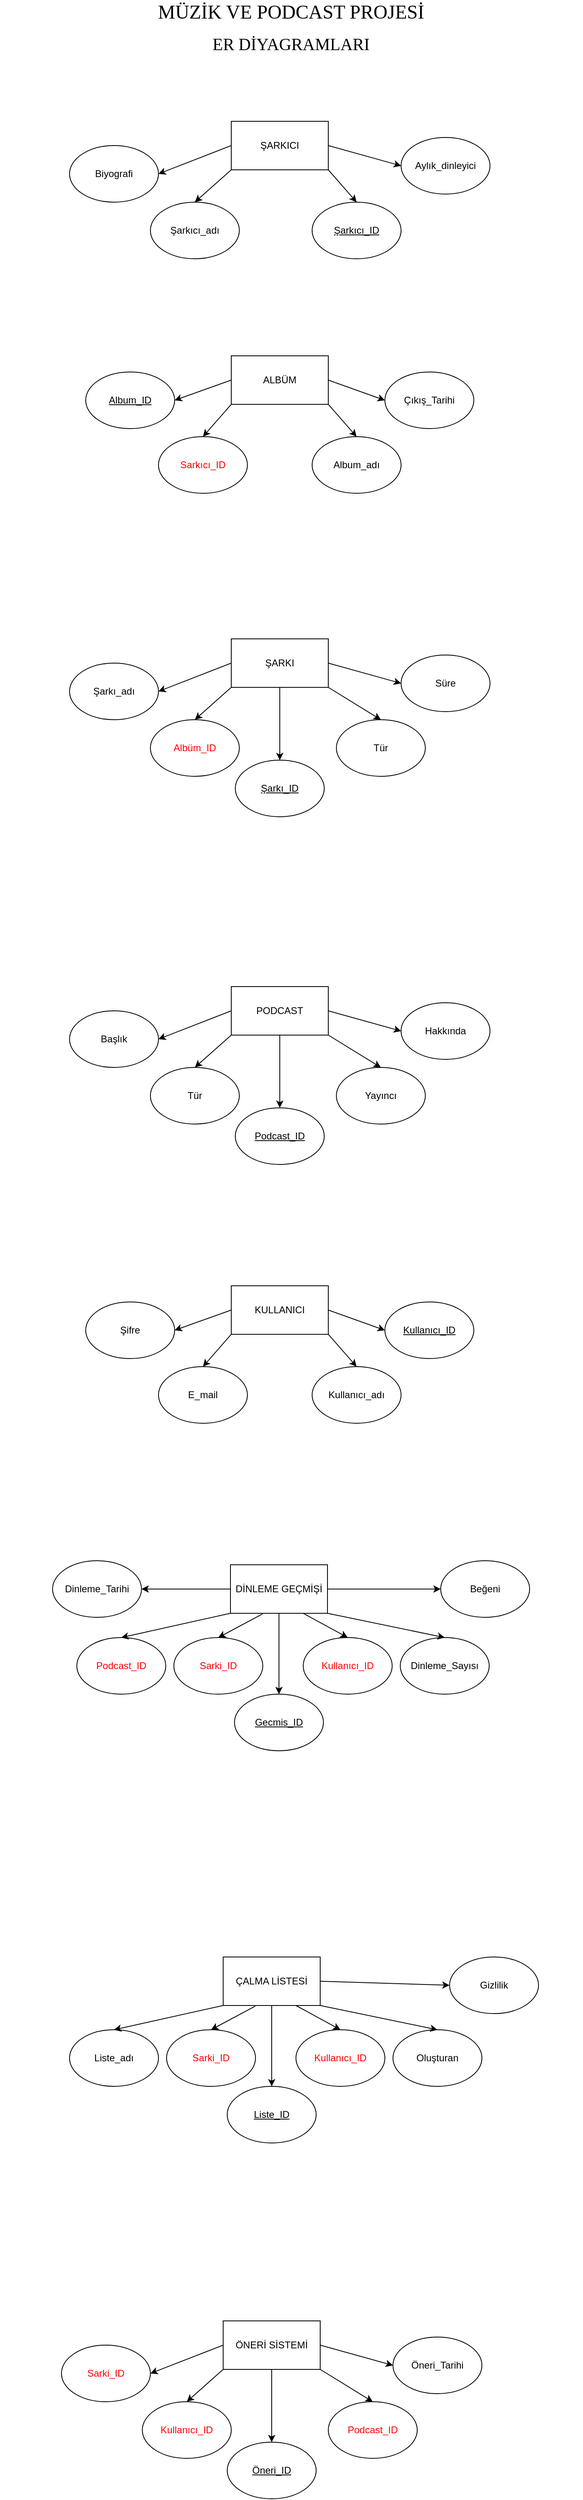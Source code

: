 <mxfile version="27.0.5">
  <diagram name="Sayfa -1" id="Fi6pP0G8A5t9e3pWdJhl">
    <mxGraphModel dx="939" dy="1380" grid="1" gridSize="10" guides="1" tooltips="1" connect="1" arrows="1" fold="1" page="1" pageScale="1" pageWidth="827" pageHeight="1169" math="0" shadow="0">
      <root>
        <mxCell id="0" />
        <mxCell id="1" parent="0" />
        <mxCell id="GQyiRIx8htHbgeyuX6UJ-1" value="KULLANICI" style="rounded=0;whiteSpace=wrap;html=1;" parent="1" vertex="1">
          <mxGeometry x="340" y="1620" width="120" height="60" as="geometry" />
        </mxCell>
        <mxCell id="GQyiRIx8htHbgeyuX6UJ-2" value="&lt;font face=&quot;Times New Roman&quot;&gt;&lt;span style=&quot;font-size: 24px;&quot;&gt;MÜZİK VE PODCAST PROJESİ&lt;/span&gt;&lt;/font&gt;" style="text;html=1;align=center;verticalAlign=middle;whiteSpace=wrap;rounded=0;" parent="1" vertex="1">
          <mxGeometry x="54" y="30" width="720" height="30" as="geometry" />
        </mxCell>
        <mxCell id="GQyiRIx8htHbgeyuX6UJ-3" value="" style="endArrow=classic;html=1;rounded=0;exitX=1;exitY=0.5;exitDx=0;exitDy=0;entryX=0;entryY=0.5;entryDx=0;entryDy=0;" parent="1" source="GQyiRIx8htHbgeyuX6UJ-1" target="GQyiRIx8htHbgeyuX6UJ-4" edge="1">
          <mxGeometry width="50" height="50" relative="1" as="geometry">
            <mxPoint x="450" y="1730" as="sourcePoint" />
            <mxPoint x="510" y="1720" as="targetPoint" />
          </mxGeometry>
        </mxCell>
        <mxCell id="GQyiRIx8htHbgeyuX6UJ-4" value="&lt;u&gt;Kullanıcı_ID&lt;/u&gt;" style="ellipse;whiteSpace=wrap;html=1;" parent="1" vertex="1">
          <mxGeometry x="530" y="1640" width="110" height="70" as="geometry" />
        </mxCell>
        <mxCell id="GQyiRIx8htHbgeyuX6UJ-5" value="Kullanıcı_adı" style="ellipse;whiteSpace=wrap;html=1;" parent="1" vertex="1">
          <mxGeometry x="440" y="1720" width="110" height="70" as="geometry" />
        </mxCell>
        <mxCell id="GQyiRIx8htHbgeyuX6UJ-6" value="E_mail" style="ellipse;whiteSpace=wrap;html=1;" parent="1" vertex="1">
          <mxGeometry x="250" y="1720" width="110" height="70" as="geometry" />
        </mxCell>
        <mxCell id="GQyiRIx8htHbgeyuX6UJ-7" value="" style="endArrow=classic;html=1;rounded=0;exitX=1;exitY=1;exitDx=0;exitDy=0;entryX=0.5;entryY=0;entryDx=0;entryDy=0;" parent="1" source="GQyiRIx8htHbgeyuX6UJ-1" target="GQyiRIx8htHbgeyuX6UJ-5" edge="1">
          <mxGeometry width="50" height="50" relative="1" as="geometry">
            <mxPoint x="470" y="1690" as="sourcePoint" />
            <mxPoint x="545" y="1730" as="targetPoint" />
          </mxGeometry>
        </mxCell>
        <mxCell id="GQyiRIx8htHbgeyuX6UJ-8" value="" style="endArrow=classic;html=1;rounded=0;exitX=0;exitY=1;exitDx=0;exitDy=0;entryX=0.5;entryY=0;entryDx=0;entryDy=0;" parent="1" source="GQyiRIx8htHbgeyuX6UJ-1" target="GQyiRIx8htHbgeyuX6UJ-6" edge="1">
          <mxGeometry width="50" height="50" relative="1" as="geometry">
            <mxPoint x="410" y="1690" as="sourcePoint" />
            <mxPoint x="410" y="1730" as="targetPoint" />
          </mxGeometry>
        </mxCell>
        <mxCell id="GQyiRIx8htHbgeyuX6UJ-9" value="Şifre" style="ellipse;whiteSpace=wrap;html=1;" parent="1" vertex="1">
          <mxGeometry x="160" y="1640" width="110" height="70" as="geometry" />
        </mxCell>
        <mxCell id="GQyiRIx8htHbgeyuX6UJ-10" value="" style="endArrow=classic;html=1;rounded=0;exitX=0;exitY=0.5;exitDx=0;exitDy=0;entryX=1;entryY=0.5;entryDx=0;entryDy=0;" parent="1" source="GQyiRIx8htHbgeyuX6UJ-1" target="GQyiRIx8htHbgeyuX6UJ-9" edge="1">
          <mxGeometry width="50" height="50" relative="1" as="geometry">
            <mxPoint x="350" y="1690" as="sourcePoint" />
            <mxPoint x="275" y="1730" as="targetPoint" />
          </mxGeometry>
        </mxCell>
        <mxCell id="GQyiRIx8htHbgeyuX6UJ-11" value="ŞARKICI" style="rounded=0;whiteSpace=wrap;html=1;" parent="1" vertex="1">
          <mxGeometry x="340" y="180" width="120" height="60" as="geometry" />
        </mxCell>
        <mxCell id="GQyiRIx8htHbgeyuX6UJ-12" value="&lt;u&gt;Şarkıcı_ID&lt;/u&gt;" style="ellipse;whiteSpace=wrap;html=1;" parent="1" vertex="1">
          <mxGeometry x="440" y="280" width="110" height="70" as="geometry" />
        </mxCell>
        <mxCell id="GQyiRIx8htHbgeyuX6UJ-13" value="" style="endArrow=classic;html=1;rounded=0;exitX=1;exitY=1;exitDx=0;exitDy=0;entryX=0.5;entryY=0;entryDx=0;entryDy=0;" parent="1" source="GQyiRIx8htHbgeyuX6UJ-11" target="GQyiRIx8htHbgeyuX6UJ-12" edge="1">
          <mxGeometry width="50" height="50" relative="1" as="geometry">
            <mxPoint x="470" y="-10" as="sourcePoint" />
            <mxPoint x="505" y="30" as="targetPoint" />
          </mxGeometry>
        </mxCell>
        <mxCell id="GQyiRIx8htHbgeyuX6UJ-14" value="Şarkıcı_adı" style="ellipse;whiteSpace=wrap;html=1;" parent="1" vertex="1">
          <mxGeometry x="240" y="280" width="110" height="70" as="geometry" />
        </mxCell>
        <mxCell id="GQyiRIx8htHbgeyuX6UJ-15" value="Biyografi" style="ellipse;whiteSpace=wrap;html=1;" parent="1" vertex="1">
          <mxGeometry x="140" y="210" width="110" height="70" as="geometry" />
        </mxCell>
        <mxCell id="GQyiRIx8htHbgeyuX6UJ-16" value="" style="endArrow=classic;html=1;rounded=0;exitX=0;exitY=1;exitDx=0;exitDy=0;entryX=0.5;entryY=0;entryDx=0;entryDy=0;" parent="1" source="GQyiRIx8htHbgeyuX6UJ-11" target="GQyiRIx8htHbgeyuX6UJ-14" edge="1">
          <mxGeometry width="50" height="50" relative="1" as="geometry">
            <mxPoint x="470" y="250" as="sourcePoint" />
            <mxPoint x="518" y="287" as="targetPoint" />
          </mxGeometry>
        </mxCell>
        <mxCell id="GQyiRIx8htHbgeyuX6UJ-17" value="" style="endArrow=classic;html=1;rounded=0;exitX=0;exitY=0.5;exitDx=0;exitDy=0;entryX=1;entryY=0.5;entryDx=0;entryDy=0;" parent="1" source="GQyiRIx8htHbgeyuX6UJ-11" target="GQyiRIx8htHbgeyuX6UJ-15" edge="1">
          <mxGeometry width="50" height="50" relative="1" as="geometry">
            <mxPoint x="350" y="250" as="sourcePoint" />
            <mxPoint x="305" y="290" as="targetPoint" />
          </mxGeometry>
        </mxCell>
        <mxCell id="GQyiRIx8htHbgeyuX6UJ-18" value="Aylık_dinleyici" style="ellipse;whiteSpace=wrap;html=1;" parent="1" vertex="1">
          <mxGeometry x="550" y="200" width="110" height="70" as="geometry" />
        </mxCell>
        <mxCell id="GQyiRIx8htHbgeyuX6UJ-19" value="" style="endArrow=classic;html=1;rounded=0;exitX=1;exitY=0.5;exitDx=0;exitDy=0;entryX=0;entryY=0.5;entryDx=0;entryDy=0;" parent="1" source="GQyiRIx8htHbgeyuX6UJ-11" target="GQyiRIx8htHbgeyuX6UJ-18" edge="1">
          <mxGeometry width="50" height="50" relative="1" as="geometry">
            <mxPoint x="470" y="250" as="sourcePoint" />
            <mxPoint x="505" y="290" as="targetPoint" />
          </mxGeometry>
        </mxCell>
        <mxCell id="GQyiRIx8htHbgeyuX6UJ-20" value="ŞARKI" style="rounded=0;whiteSpace=wrap;html=1;" parent="1" vertex="1">
          <mxGeometry x="340" y="820" width="120" height="60" as="geometry" />
        </mxCell>
        <mxCell id="GQyiRIx8htHbgeyuX6UJ-21" value="&lt;u&gt;Şarkı_ID&lt;/u&gt;" style="ellipse;whiteSpace=wrap;html=1;" parent="1" vertex="1">
          <mxGeometry x="345" y="970" width="110" height="70" as="geometry" />
        </mxCell>
        <mxCell id="GQyiRIx8htHbgeyuX6UJ-22" value="" style="endArrow=classic;html=1;rounded=0;exitX=0.5;exitY=1;exitDx=0;exitDy=0;entryX=0.5;entryY=0;entryDx=0;entryDy=0;" parent="1" source="GQyiRIx8htHbgeyuX6UJ-20" target="GQyiRIx8htHbgeyuX6UJ-21" edge="1">
          <mxGeometry width="50" height="50" relative="1" as="geometry">
            <mxPoint x="470" y="630" as="sourcePoint" />
            <mxPoint x="505" y="670" as="targetPoint" />
          </mxGeometry>
        </mxCell>
        <mxCell id="GQyiRIx8htHbgeyuX6UJ-23" value="&lt;font style=&quot;color: rgb(255, 0, 0);&quot;&gt;Albüm_ID&lt;/font&gt;" style="ellipse;whiteSpace=wrap;html=1;" parent="1" vertex="1">
          <mxGeometry x="240" y="920" width="110" height="70" as="geometry" />
        </mxCell>
        <mxCell id="GQyiRIx8htHbgeyuX6UJ-24" value="Şarkı_adı" style="ellipse;whiteSpace=wrap;html=1;" parent="1" vertex="1">
          <mxGeometry x="140" y="850" width="110" height="70" as="geometry" />
        </mxCell>
        <mxCell id="GQyiRIx8htHbgeyuX6UJ-25" value="" style="endArrow=classic;html=1;rounded=0;exitX=0;exitY=1;exitDx=0;exitDy=0;entryX=0.5;entryY=0;entryDx=0;entryDy=0;" parent="1" source="GQyiRIx8htHbgeyuX6UJ-20" target="GQyiRIx8htHbgeyuX6UJ-23" edge="1">
          <mxGeometry width="50" height="50" relative="1" as="geometry">
            <mxPoint x="470" y="890" as="sourcePoint" />
            <mxPoint x="518" y="927" as="targetPoint" />
          </mxGeometry>
        </mxCell>
        <mxCell id="GQyiRIx8htHbgeyuX6UJ-26" value="" style="endArrow=classic;html=1;rounded=0;exitX=0;exitY=0.5;exitDx=0;exitDy=0;entryX=1;entryY=0.5;entryDx=0;entryDy=0;" parent="1" source="GQyiRIx8htHbgeyuX6UJ-20" target="GQyiRIx8htHbgeyuX6UJ-24" edge="1">
          <mxGeometry width="50" height="50" relative="1" as="geometry">
            <mxPoint x="350" y="890" as="sourcePoint" />
            <mxPoint x="305" y="930" as="targetPoint" />
          </mxGeometry>
        </mxCell>
        <mxCell id="GQyiRIx8htHbgeyuX6UJ-27" value="Süre" style="ellipse;whiteSpace=wrap;html=1;" parent="1" vertex="1">
          <mxGeometry x="550" y="840" width="110" height="70" as="geometry" />
        </mxCell>
        <mxCell id="GQyiRIx8htHbgeyuX6UJ-28" value="" style="endArrow=classic;html=1;rounded=0;exitX=1;exitY=0.5;exitDx=0;exitDy=0;entryX=0;entryY=0.5;entryDx=0;entryDy=0;" parent="1" source="GQyiRIx8htHbgeyuX6UJ-20" target="GQyiRIx8htHbgeyuX6UJ-27" edge="1">
          <mxGeometry width="50" height="50" relative="1" as="geometry">
            <mxPoint x="470" y="890" as="sourcePoint" />
            <mxPoint x="505" y="930" as="targetPoint" />
          </mxGeometry>
        </mxCell>
        <mxCell id="GQyiRIx8htHbgeyuX6UJ-29" value="Tür" style="ellipse;whiteSpace=wrap;html=1;" parent="1" vertex="1">
          <mxGeometry x="470" y="920" width="110" height="70" as="geometry" />
        </mxCell>
        <mxCell id="GQyiRIx8htHbgeyuX6UJ-30" value="" style="endArrow=classic;html=1;rounded=0;exitX=1;exitY=1;exitDx=0;exitDy=0;entryX=0.5;entryY=0;entryDx=0;entryDy=0;" parent="1" source="GQyiRIx8htHbgeyuX6UJ-20" target="GQyiRIx8htHbgeyuX6UJ-29" edge="1">
          <mxGeometry width="50" height="50" relative="1" as="geometry">
            <mxPoint x="470" y="860" as="sourcePoint" />
            <mxPoint x="560" y="885" as="targetPoint" />
          </mxGeometry>
        </mxCell>
        <mxCell id="GQyiRIx8htHbgeyuX6UJ-31" value="PODCAST" style="rounded=0;whiteSpace=wrap;html=1;" parent="1" vertex="1">
          <mxGeometry x="340" y="1250" width="120" height="60" as="geometry" />
        </mxCell>
        <mxCell id="GQyiRIx8htHbgeyuX6UJ-32" value="&lt;u&gt;Podcast_ID&lt;/u&gt;" style="ellipse;whiteSpace=wrap;html=1;" parent="1" vertex="1">
          <mxGeometry x="345" y="1400" width="110" height="70" as="geometry" />
        </mxCell>
        <mxCell id="GQyiRIx8htHbgeyuX6UJ-33" value="" style="endArrow=classic;html=1;rounded=0;exitX=0.5;exitY=1;exitDx=0;exitDy=0;entryX=0.5;entryY=0;entryDx=0;entryDy=0;" parent="1" source="GQyiRIx8htHbgeyuX6UJ-31" target="GQyiRIx8htHbgeyuX6UJ-32" edge="1">
          <mxGeometry width="50" height="50" relative="1" as="geometry">
            <mxPoint x="470" y="1060" as="sourcePoint" />
            <mxPoint x="505" y="1100" as="targetPoint" />
          </mxGeometry>
        </mxCell>
        <mxCell id="GQyiRIx8htHbgeyuX6UJ-34" value="&lt;font style=&quot;color: rgb(0, 0, 0);&quot;&gt;Tür&lt;/font&gt;" style="ellipse;whiteSpace=wrap;html=1;" parent="1" vertex="1">
          <mxGeometry x="240" y="1350" width="110" height="70" as="geometry" />
        </mxCell>
        <mxCell id="GQyiRIx8htHbgeyuX6UJ-35" value="Başlık" style="ellipse;whiteSpace=wrap;html=1;" parent="1" vertex="1">
          <mxGeometry x="140" y="1280" width="110" height="70" as="geometry" />
        </mxCell>
        <mxCell id="GQyiRIx8htHbgeyuX6UJ-36" value="" style="endArrow=classic;html=1;rounded=0;exitX=0;exitY=1;exitDx=0;exitDy=0;entryX=0.5;entryY=0;entryDx=0;entryDy=0;" parent="1" source="GQyiRIx8htHbgeyuX6UJ-31" target="GQyiRIx8htHbgeyuX6UJ-34" edge="1">
          <mxGeometry width="50" height="50" relative="1" as="geometry">
            <mxPoint x="470" y="1320" as="sourcePoint" />
            <mxPoint x="518" y="1357" as="targetPoint" />
          </mxGeometry>
        </mxCell>
        <mxCell id="GQyiRIx8htHbgeyuX6UJ-37" value="" style="endArrow=classic;html=1;rounded=0;exitX=0;exitY=0.5;exitDx=0;exitDy=0;entryX=1;entryY=0.5;entryDx=0;entryDy=0;" parent="1" source="GQyiRIx8htHbgeyuX6UJ-31" target="GQyiRIx8htHbgeyuX6UJ-35" edge="1">
          <mxGeometry width="50" height="50" relative="1" as="geometry">
            <mxPoint x="350" y="1320" as="sourcePoint" />
            <mxPoint x="305" y="1360" as="targetPoint" />
          </mxGeometry>
        </mxCell>
        <mxCell id="GQyiRIx8htHbgeyuX6UJ-38" value="Hakkında" style="ellipse;whiteSpace=wrap;html=1;" parent="1" vertex="1">
          <mxGeometry x="550" y="1270" width="110" height="70" as="geometry" />
        </mxCell>
        <mxCell id="GQyiRIx8htHbgeyuX6UJ-39" value="" style="endArrow=classic;html=1;rounded=0;exitX=1;exitY=0.5;exitDx=0;exitDy=0;entryX=0;entryY=0.5;entryDx=0;entryDy=0;" parent="1" source="GQyiRIx8htHbgeyuX6UJ-31" target="GQyiRIx8htHbgeyuX6UJ-38" edge="1">
          <mxGeometry width="50" height="50" relative="1" as="geometry">
            <mxPoint x="470" y="1320" as="sourcePoint" />
            <mxPoint x="505" y="1360" as="targetPoint" />
          </mxGeometry>
        </mxCell>
        <mxCell id="GQyiRIx8htHbgeyuX6UJ-40" value="Yayıncı" style="ellipse;whiteSpace=wrap;html=1;" parent="1" vertex="1">
          <mxGeometry x="470" y="1350" width="110" height="70" as="geometry" />
        </mxCell>
        <mxCell id="GQyiRIx8htHbgeyuX6UJ-41" value="" style="endArrow=classic;html=1;rounded=0;exitX=1;exitY=1;exitDx=0;exitDy=0;entryX=0.5;entryY=0;entryDx=0;entryDy=0;" parent="1" source="GQyiRIx8htHbgeyuX6UJ-31" target="GQyiRIx8htHbgeyuX6UJ-40" edge="1">
          <mxGeometry width="50" height="50" relative="1" as="geometry">
            <mxPoint x="470" y="1290" as="sourcePoint" />
            <mxPoint x="560" y="1315" as="targetPoint" />
          </mxGeometry>
        </mxCell>
        <mxCell id="GQyiRIx8htHbgeyuX6UJ-42" value="ÖNERİ SİSTEMİ" style="rounded=0;whiteSpace=wrap;html=1;" parent="1" vertex="1">
          <mxGeometry x="330" y="2900" width="120" height="60" as="geometry" />
        </mxCell>
        <mxCell id="GQyiRIx8htHbgeyuX6UJ-43" value="&lt;u&gt;Öneri_ID&lt;/u&gt;" style="ellipse;whiteSpace=wrap;html=1;" parent="1" vertex="1">
          <mxGeometry x="335" y="3050" width="110" height="70" as="geometry" />
        </mxCell>
        <mxCell id="GQyiRIx8htHbgeyuX6UJ-44" value="" style="endArrow=classic;html=1;rounded=0;exitX=0.5;exitY=1;exitDx=0;exitDy=0;entryX=0.5;entryY=0;entryDx=0;entryDy=0;" parent="1" source="GQyiRIx8htHbgeyuX6UJ-42" target="GQyiRIx8htHbgeyuX6UJ-43" edge="1">
          <mxGeometry width="50" height="50" relative="1" as="geometry">
            <mxPoint x="460" y="2710" as="sourcePoint" />
            <mxPoint x="495" y="2750" as="targetPoint" />
          </mxGeometry>
        </mxCell>
        <mxCell id="GQyiRIx8htHbgeyuX6UJ-45" value="&lt;font style=&quot;color: rgb(255, 0, 0);&quot;&gt;Kullanıcı_ID&lt;/font&gt;" style="ellipse;whiteSpace=wrap;html=1;" parent="1" vertex="1">
          <mxGeometry x="230" y="3000" width="110" height="70" as="geometry" />
        </mxCell>
        <mxCell id="GQyiRIx8htHbgeyuX6UJ-46" value="&lt;font style=&quot;color: rgb(255, 0, 0);&quot;&gt;Sarki_ID&lt;/font&gt;" style="ellipse;whiteSpace=wrap;html=1;" parent="1" vertex="1">
          <mxGeometry x="130" y="2930" width="110" height="70" as="geometry" />
        </mxCell>
        <mxCell id="GQyiRIx8htHbgeyuX6UJ-47" value="" style="endArrow=classic;html=1;rounded=0;exitX=0;exitY=1;exitDx=0;exitDy=0;entryX=0.5;entryY=0;entryDx=0;entryDy=0;" parent="1" source="GQyiRIx8htHbgeyuX6UJ-42" target="GQyiRIx8htHbgeyuX6UJ-45" edge="1">
          <mxGeometry width="50" height="50" relative="1" as="geometry">
            <mxPoint x="460" y="2970" as="sourcePoint" />
            <mxPoint x="508" y="3007" as="targetPoint" />
          </mxGeometry>
        </mxCell>
        <mxCell id="GQyiRIx8htHbgeyuX6UJ-48" value="" style="endArrow=classic;html=1;rounded=0;exitX=0;exitY=0.5;exitDx=0;exitDy=0;entryX=1;entryY=0.5;entryDx=0;entryDy=0;" parent="1" source="GQyiRIx8htHbgeyuX6UJ-42" target="GQyiRIx8htHbgeyuX6UJ-46" edge="1">
          <mxGeometry width="50" height="50" relative="1" as="geometry">
            <mxPoint x="340" y="2970" as="sourcePoint" />
            <mxPoint x="295" y="3010" as="targetPoint" />
          </mxGeometry>
        </mxCell>
        <mxCell id="GQyiRIx8htHbgeyuX6UJ-49" value="Öneri_Tarihi" style="ellipse;whiteSpace=wrap;html=1;" parent="1" vertex="1">
          <mxGeometry x="540" y="2920" width="110" height="70" as="geometry" />
        </mxCell>
        <mxCell id="GQyiRIx8htHbgeyuX6UJ-50" value="" style="endArrow=classic;html=1;rounded=0;exitX=1;exitY=0.5;exitDx=0;exitDy=0;entryX=0;entryY=0.5;entryDx=0;entryDy=0;" parent="1" source="GQyiRIx8htHbgeyuX6UJ-42" target="GQyiRIx8htHbgeyuX6UJ-49" edge="1">
          <mxGeometry width="50" height="50" relative="1" as="geometry">
            <mxPoint x="460" y="2970" as="sourcePoint" />
            <mxPoint x="495" y="3010" as="targetPoint" />
          </mxGeometry>
        </mxCell>
        <mxCell id="GQyiRIx8htHbgeyuX6UJ-51" value="&lt;font style=&quot;color: rgb(255, 0, 0);&quot;&gt;Podcast_ID&lt;/font&gt;" style="ellipse;whiteSpace=wrap;html=1;" parent="1" vertex="1">
          <mxGeometry x="460" y="3000" width="110" height="70" as="geometry" />
        </mxCell>
        <mxCell id="GQyiRIx8htHbgeyuX6UJ-52" value="" style="endArrow=classic;html=1;rounded=0;exitX=1;exitY=1;exitDx=0;exitDy=0;entryX=0.5;entryY=0;entryDx=0;entryDy=0;" parent="1" source="GQyiRIx8htHbgeyuX6UJ-42" target="GQyiRIx8htHbgeyuX6UJ-51" edge="1">
          <mxGeometry width="50" height="50" relative="1" as="geometry">
            <mxPoint x="460" y="2940" as="sourcePoint" />
            <mxPoint x="550" y="2965" as="targetPoint" />
          </mxGeometry>
        </mxCell>
        <mxCell id="GQyiRIx8htHbgeyuX6UJ-53" value="ALBÜM" style="rounded=0;whiteSpace=wrap;html=1;" parent="1" vertex="1">
          <mxGeometry x="340" y="470" width="120" height="60" as="geometry" />
        </mxCell>
        <mxCell id="GQyiRIx8htHbgeyuX6UJ-54" value="" style="endArrow=classic;html=1;rounded=0;exitX=1;exitY=0.5;exitDx=0;exitDy=0;entryX=0;entryY=0.5;entryDx=0;entryDy=0;" parent="1" source="GQyiRIx8htHbgeyuX6UJ-53" target="GQyiRIx8htHbgeyuX6UJ-55" edge="1">
          <mxGeometry width="50" height="50" relative="1" as="geometry">
            <mxPoint x="450" y="580" as="sourcePoint" />
            <mxPoint x="510" y="570" as="targetPoint" />
          </mxGeometry>
        </mxCell>
        <mxCell id="GQyiRIx8htHbgeyuX6UJ-55" value="Çıkış_Tarihi" style="ellipse;whiteSpace=wrap;html=1;" parent="1" vertex="1">
          <mxGeometry x="530" y="490" width="110" height="70" as="geometry" />
        </mxCell>
        <mxCell id="GQyiRIx8htHbgeyuX6UJ-56" value="Album_adı" style="ellipse;whiteSpace=wrap;html=1;" parent="1" vertex="1">
          <mxGeometry x="440" y="570" width="110" height="70" as="geometry" />
        </mxCell>
        <mxCell id="GQyiRIx8htHbgeyuX6UJ-57" value="&lt;font style=&quot;color: rgb(255, 0, 0);&quot;&gt;Sarkıcı_ID&lt;/font&gt;" style="ellipse;whiteSpace=wrap;html=1;" parent="1" vertex="1">
          <mxGeometry x="250" y="570" width="110" height="70" as="geometry" />
        </mxCell>
        <mxCell id="GQyiRIx8htHbgeyuX6UJ-58" value="" style="endArrow=classic;html=1;rounded=0;exitX=1;exitY=1;exitDx=0;exitDy=0;entryX=0.5;entryY=0;entryDx=0;entryDy=0;" parent="1" source="GQyiRIx8htHbgeyuX6UJ-53" target="GQyiRIx8htHbgeyuX6UJ-56" edge="1">
          <mxGeometry width="50" height="50" relative="1" as="geometry">
            <mxPoint x="470" y="540" as="sourcePoint" />
            <mxPoint x="545" y="580" as="targetPoint" />
          </mxGeometry>
        </mxCell>
        <mxCell id="GQyiRIx8htHbgeyuX6UJ-59" value="" style="endArrow=classic;html=1;rounded=0;exitX=0;exitY=1;exitDx=0;exitDy=0;entryX=0.5;entryY=0;entryDx=0;entryDy=0;" parent="1" source="GQyiRIx8htHbgeyuX6UJ-53" target="GQyiRIx8htHbgeyuX6UJ-57" edge="1">
          <mxGeometry width="50" height="50" relative="1" as="geometry">
            <mxPoint x="410" y="540" as="sourcePoint" />
            <mxPoint x="410" y="580" as="targetPoint" />
          </mxGeometry>
        </mxCell>
        <mxCell id="GQyiRIx8htHbgeyuX6UJ-60" value="&lt;u&gt;Album_ID&lt;/u&gt;" style="ellipse;whiteSpace=wrap;html=1;" parent="1" vertex="1">
          <mxGeometry x="160" y="490" width="110" height="70" as="geometry" />
        </mxCell>
        <mxCell id="GQyiRIx8htHbgeyuX6UJ-61" value="" style="endArrow=classic;html=1;rounded=0;exitX=0;exitY=0.5;exitDx=0;exitDy=0;entryX=1;entryY=0.5;entryDx=0;entryDy=0;" parent="1" source="GQyiRIx8htHbgeyuX6UJ-53" target="GQyiRIx8htHbgeyuX6UJ-60" edge="1">
          <mxGeometry width="50" height="50" relative="1" as="geometry">
            <mxPoint x="350" y="540" as="sourcePoint" />
            <mxPoint x="275" y="580" as="targetPoint" />
          </mxGeometry>
        </mxCell>
        <mxCell id="GQyiRIx8htHbgeyuX6UJ-62" value="ÇALMA LİSTESİ" style="rounded=0;whiteSpace=wrap;html=1;" parent="1" vertex="1">
          <mxGeometry x="330" y="2450" width="120" height="60" as="geometry" />
        </mxCell>
        <mxCell id="GQyiRIx8htHbgeyuX6UJ-63" value="&lt;u&gt;Liste_ID&lt;/u&gt;" style="ellipse;whiteSpace=wrap;html=1;" parent="1" vertex="1">
          <mxGeometry x="335" y="2610" width="110" height="70" as="geometry" />
        </mxCell>
        <mxCell id="GQyiRIx8htHbgeyuX6UJ-64" value="&lt;font style=&quot;color: rgb(255, 0, 0);&quot;&gt;Kullanıcı_ID&lt;/font&gt;" style="ellipse;whiteSpace=wrap;html=1;" parent="1" vertex="1">
          <mxGeometry x="420" y="2540" width="110" height="70" as="geometry" />
        </mxCell>
        <mxCell id="GQyiRIx8htHbgeyuX6UJ-65" value="&lt;font style=&quot;color: rgb(255, 0, 0);&quot;&gt;Sarki_ID&lt;/font&gt;" style="ellipse;whiteSpace=wrap;html=1;" parent="1" vertex="1">
          <mxGeometry x="260" y="2540" width="110" height="70" as="geometry" />
        </mxCell>
        <mxCell id="GQyiRIx8htHbgeyuX6UJ-66" value="Liste_adı" style="ellipse;whiteSpace=wrap;html=1;" parent="1" vertex="1">
          <mxGeometry x="140" y="2540" width="110" height="70" as="geometry" />
        </mxCell>
        <mxCell id="GQyiRIx8htHbgeyuX6UJ-67" value="Oluşturan" style="ellipse;whiteSpace=wrap;html=1;" parent="1" vertex="1">
          <mxGeometry x="540" y="2540" width="110" height="70" as="geometry" />
        </mxCell>
        <mxCell id="GQyiRIx8htHbgeyuX6UJ-68" value="Gizlilik" style="ellipse;whiteSpace=wrap;html=1;" parent="1" vertex="1">
          <mxGeometry x="610" y="2450" width="110" height="70" as="geometry" />
        </mxCell>
        <mxCell id="GQyiRIx8htHbgeyuX6UJ-69" value="" style="endArrow=classic;html=1;rounded=0;entryX=0.5;entryY=0;entryDx=0;entryDy=0;exitX=0.33;exitY=1.014;exitDx=0;exitDy=0;exitPerimeter=0;" parent="1" source="GQyiRIx8htHbgeyuX6UJ-62" target="GQyiRIx8htHbgeyuX6UJ-65" edge="1">
          <mxGeometry width="50" height="50" relative="1" as="geometry">
            <mxPoint x="305" y="2490" as="sourcePoint" />
            <mxPoint x="260" y="2520" as="targetPoint" />
          </mxGeometry>
        </mxCell>
        <mxCell id="GQyiRIx8htHbgeyuX6UJ-70" value="" style="endArrow=classic;html=1;rounded=0;entryX=0.5;entryY=0;entryDx=0;entryDy=0;exitX=0.5;exitY=1;exitDx=0;exitDy=0;" parent="1" source="GQyiRIx8htHbgeyuX6UJ-62" target="GQyiRIx8htHbgeyuX6UJ-63" edge="1">
          <mxGeometry width="50" height="50" relative="1" as="geometry">
            <mxPoint x="340" y="2520" as="sourcePoint" />
            <mxPoint x="275" y="2564" as="targetPoint" />
          </mxGeometry>
        </mxCell>
        <mxCell id="GQyiRIx8htHbgeyuX6UJ-71" value="" style="endArrow=classic;html=1;rounded=0;entryX=0.5;entryY=0;entryDx=0;entryDy=0;exitX=0.75;exitY=1;exitDx=0;exitDy=0;" parent="1" source="GQyiRIx8htHbgeyuX6UJ-62" target="GQyiRIx8htHbgeyuX6UJ-64" edge="1">
          <mxGeometry width="50" height="50" relative="1" as="geometry">
            <mxPoint x="370" y="2520" as="sourcePoint" />
            <mxPoint x="345" y="2590" as="targetPoint" />
          </mxGeometry>
        </mxCell>
        <mxCell id="GQyiRIx8htHbgeyuX6UJ-72" value="" style="endArrow=classic;html=1;rounded=0;entryX=0.5;entryY=0;entryDx=0;entryDy=0;exitX=1;exitY=1;exitDx=0;exitDy=0;" parent="1" source="GQyiRIx8htHbgeyuX6UJ-62" target="GQyiRIx8htHbgeyuX6UJ-67" edge="1">
          <mxGeometry width="50" height="50" relative="1" as="geometry">
            <mxPoint x="430" y="2520" as="sourcePoint" />
            <mxPoint x="465" y="2590" as="targetPoint" />
          </mxGeometry>
        </mxCell>
        <mxCell id="GQyiRIx8htHbgeyuX6UJ-73" value="" style="endArrow=classic;html=1;rounded=0;entryX=0.5;entryY=0;entryDx=0;entryDy=0;exitX=0;exitY=1;exitDx=0;exitDy=0;" parent="1" source="GQyiRIx8htHbgeyuX6UJ-62" target="GQyiRIx8htHbgeyuX6UJ-66" edge="1">
          <mxGeometry width="50" height="50" relative="1" as="geometry">
            <mxPoint x="380" y="2521" as="sourcePoint" />
            <mxPoint x="355" y="2584" as="targetPoint" />
          </mxGeometry>
        </mxCell>
        <mxCell id="GQyiRIx8htHbgeyuX6UJ-74" value="" style="endArrow=classic;html=1;rounded=0;entryX=0;entryY=0.5;entryDx=0;entryDy=0;exitX=1;exitY=0.5;exitDx=0;exitDy=0;" parent="1" source="GQyiRIx8htHbgeyuX6UJ-62" target="GQyiRIx8htHbgeyuX6UJ-68" edge="1">
          <mxGeometry width="50" height="50" relative="1" as="geometry">
            <mxPoint x="460" y="2520" as="sourcePoint" />
            <mxPoint x="595" y="2580" as="targetPoint" />
          </mxGeometry>
        </mxCell>
        <mxCell id="GQyiRIx8htHbgeyuX6UJ-75" value="DİNLEME GEÇMİŞİ" style="rounded=0;whiteSpace=wrap;html=1;" parent="1" vertex="1">
          <mxGeometry x="339" y="1965" width="120" height="60" as="geometry" />
        </mxCell>
        <mxCell id="GQyiRIx8htHbgeyuX6UJ-76" value="&lt;u&gt;Gecmis_ID&lt;/u&gt;" style="ellipse;whiteSpace=wrap;html=1;" parent="1" vertex="1">
          <mxGeometry x="344" y="2125" width="110" height="70" as="geometry" />
        </mxCell>
        <mxCell id="GQyiRIx8htHbgeyuX6UJ-77" value="&lt;font style=&quot;color: rgb(255, 0, 0);&quot;&gt;Kullanıcı_ID&lt;/font&gt;" style="ellipse;whiteSpace=wrap;html=1;" parent="1" vertex="1">
          <mxGeometry x="429" y="2055" width="110" height="70" as="geometry" />
        </mxCell>
        <mxCell id="GQyiRIx8htHbgeyuX6UJ-78" value="&lt;font style=&quot;color: rgb(255, 0, 0);&quot;&gt;Sarki_ID&lt;/font&gt;" style="ellipse;whiteSpace=wrap;html=1;" parent="1" vertex="1">
          <mxGeometry x="269" y="2055" width="110" height="70" as="geometry" />
        </mxCell>
        <mxCell id="GQyiRIx8htHbgeyuX6UJ-79" value="Dinleme_Tarihi" style="ellipse;whiteSpace=wrap;html=1;" parent="1" vertex="1">
          <mxGeometry x="119" y="1960" width="110" height="70" as="geometry" />
        </mxCell>
        <mxCell id="GQyiRIx8htHbgeyuX6UJ-80" value="Dinleme_Sayısı" style="ellipse;whiteSpace=wrap;html=1;" parent="1" vertex="1">
          <mxGeometry x="549" y="2055" width="110" height="70" as="geometry" />
        </mxCell>
        <mxCell id="GQyiRIx8htHbgeyuX6UJ-81" value="Beğeni" style="ellipse;whiteSpace=wrap;html=1;" parent="1" vertex="1">
          <mxGeometry x="599" y="1960" width="110" height="70" as="geometry" />
        </mxCell>
        <mxCell id="GQyiRIx8htHbgeyuX6UJ-82" value="" style="endArrow=classic;html=1;rounded=0;entryX=0.5;entryY=0;entryDx=0;entryDy=0;exitX=0.33;exitY=1.014;exitDx=0;exitDy=0;exitPerimeter=0;" parent="1" source="GQyiRIx8htHbgeyuX6UJ-75" target="GQyiRIx8htHbgeyuX6UJ-78" edge="1">
          <mxGeometry width="50" height="50" relative="1" as="geometry">
            <mxPoint x="314" y="2005" as="sourcePoint" />
            <mxPoint x="269" y="2035" as="targetPoint" />
          </mxGeometry>
        </mxCell>
        <mxCell id="GQyiRIx8htHbgeyuX6UJ-83" value="" style="endArrow=classic;html=1;rounded=0;entryX=0.5;entryY=0;entryDx=0;entryDy=0;exitX=0.5;exitY=1;exitDx=0;exitDy=0;" parent="1" source="GQyiRIx8htHbgeyuX6UJ-75" target="GQyiRIx8htHbgeyuX6UJ-76" edge="1">
          <mxGeometry width="50" height="50" relative="1" as="geometry">
            <mxPoint x="349" y="2035" as="sourcePoint" />
            <mxPoint x="284" y="2079" as="targetPoint" />
          </mxGeometry>
        </mxCell>
        <mxCell id="GQyiRIx8htHbgeyuX6UJ-84" value="" style="endArrow=classic;html=1;rounded=0;entryX=0.5;entryY=0;entryDx=0;entryDy=0;exitX=0.75;exitY=1;exitDx=0;exitDy=0;" parent="1" source="GQyiRIx8htHbgeyuX6UJ-75" target="GQyiRIx8htHbgeyuX6UJ-77" edge="1">
          <mxGeometry width="50" height="50" relative="1" as="geometry">
            <mxPoint x="379" y="2035" as="sourcePoint" />
            <mxPoint x="354" y="2105" as="targetPoint" />
          </mxGeometry>
        </mxCell>
        <mxCell id="GQyiRIx8htHbgeyuX6UJ-85" value="" style="endArrow=classic;html=1;rounded=0;entryX=0.5;entryY=0;entryDx=0;entryDy=0;exitX=1;exitY=1;exitDx=0;exitDy=0;" parent="1" source="GQyiRIx8htHbgeyuX6UJ-75" target="GQyiRIx8htHbgeyuX6UJ-80" edge="1">
          <mxGeometry width="50" height="50" relative="1" as="geometry">
            <mxPoint x="439" y="2035" as="sourcePoint" />
            <mxPoint x="474" y="2105" as="targetPoint" />
          </mxGeometry>
        </mxCell>
        <mxCell id="GQyiRIx8htHbgeyuX6UJ-86" value="" style="endArrow=classic;html=1;rounded=0;entryX=1;entryY=0.5;entryDx=0;entryDy=0;exitX=0;exitY=0.5;exitDx=0;exitDy=0;" parent="1" source="GQyiRIx8htHbgeyuX6UJ-75" target="GQyiRIx8htHbgeyuX6UJ-79" edge="1">
          <mxGeometry width="50" height="50" relative="1" as="geometry">
            <mxPoint x="389" y="2036" as="sourcePoint" />
            <mxPoint x="364" y="2099" as="targetPoint" />
          </mxGeometry>
        </mxCell>
        <mxCell id="GQyiRIx8htHbgeyuX6UJ-87" value="" style="endArrow=classic;html=1;rounded=0;entryX=0;entryY=0.5;entryDx=0;entryDy=0;exitX=1;exitY=0.5;exitDx=0;exitDy=0;" parent="1" source="GQyiRIx8htHbgeyuX6UJ-75" target="GQyiRIx8htHbgeyuX6UJ-81" edge="1">
          <mxGeometry width="50" height="50" relative="1" as="geometry">
            <mxPoint x="469" y="2035" as="sourcePoint" />
            <mxPoint x="604" y="2095" as="targetPoint" />
          </mxGeometry>
        </mxCell>
        <mxCell id="GQyiRIx8htHbgeyuX6UJ-88" value="&lt;font color=&quot;#ff0000&quot;&gt;Podcast_ID&lt;/font&gt;" style="ellipse;whiteSpace=wrap;html=1;" parent="1" vertex="1">
          <mxGeometry x="149" y="2055" width="110" height="70" as="geometry" />
        </mxCell>
        <mxCell id="GQyiRIx8htHbgeyuX6UJ-89" value="" style="endArrow=classic;html=1;rounded=0;entryX=0.5;entryY=0;entryDx=0;entryDy=0;exitX=0;exitY=1;exitDx=0;exitDy=0;" parent="1" source="GQyiRIx8htHbgeyuX6UJ-75" target="GQyiRIx8htHbgeyuX6UJ-88" edge="1">
          <mxGeometry width="50" height="50" relative="1" as="geometry">
            <mxPoint x="389" y="2036" as="sourcePoint" />
            <mxPoint x="334" y="2065" as="targetPoint" />
          </mxGeometry>
        </mxCell>
        <mxCell id="GQyiRIx8htHbgeyuX6UJ-90" value="&lt;font face=&quot;Times New Roman&quot;&gt;&lt;span style=&quot;font-size: 21px;&quot;&gt;ER DİYAGRAMLARI&lt;/span&gt;&lt;/font&gt;" style="text;html=1;align=center;verticalAlign=middle;whiteSpace=wrap;rounded=0;" parent="1" vertex="1">
          <mxGeometry x="54" y="70" width="720" height="30" as="geometry" />
        </mxCell>
      </root>
    </mxGraphModel>
  </diagram>
</mxfile>
